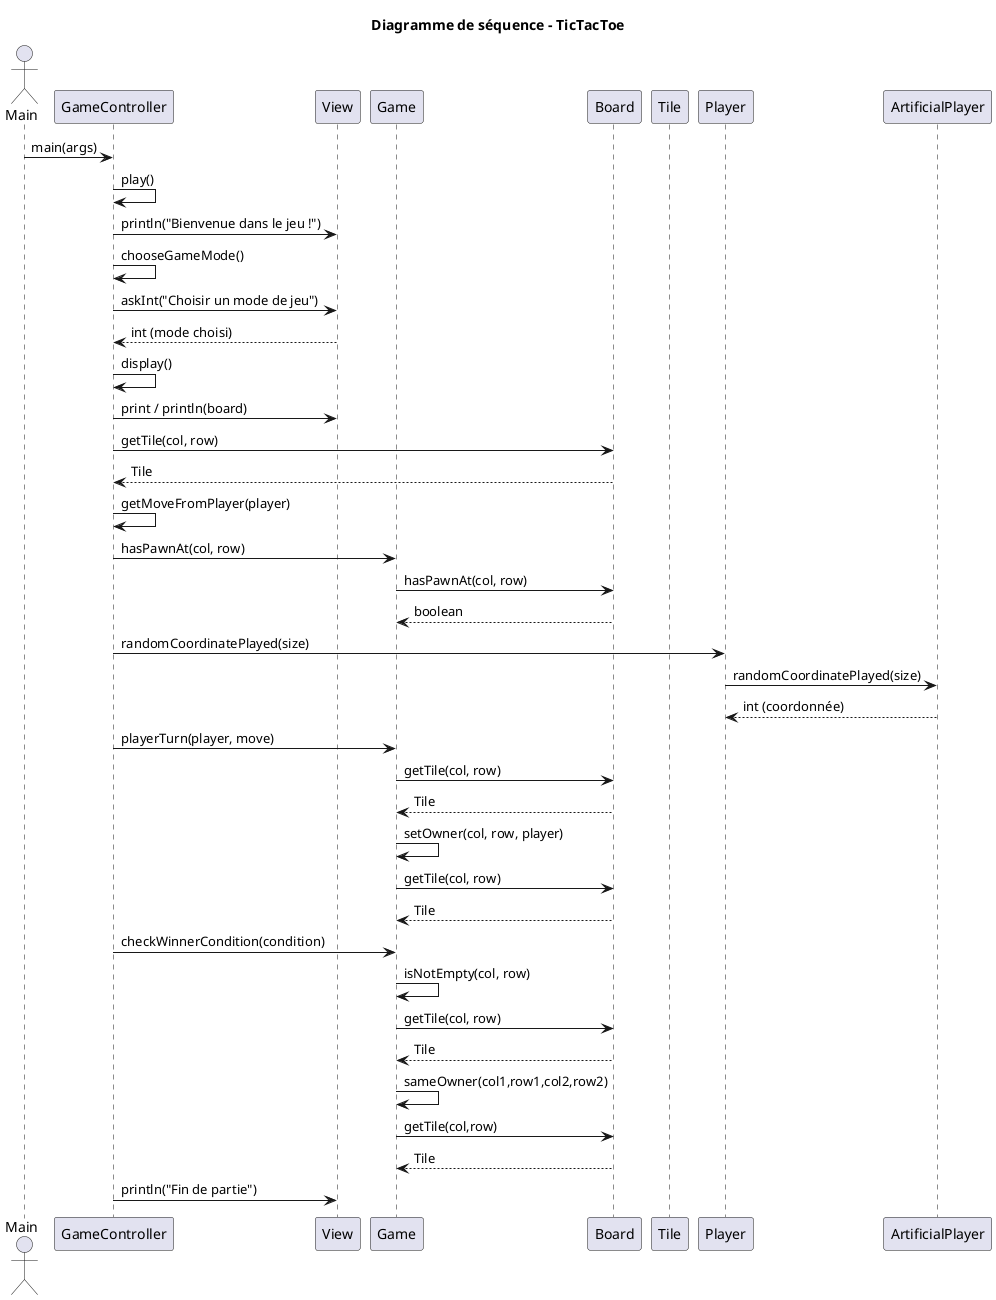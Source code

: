@startuml
title Diagramme de séquence - TicTacToe

actor Main
participant GameController
participant View
participant Game
participant Board
participant Tile
participant Player
participant ArtificialPlayer

Main -> GameController : main(args)
GameController -> GameController : play()
GameController -> View : println("Bienvenue dans le jeu !")

GameController -> GameController : chooseGameMode()
GameController -> View : askInt("Choisir un mode de jeu")
View --> GameController : int (mode choisi)

GameController -> GameController : display()
GameController -> View : print / println(board)
GameController -> Board : getTile(col, row)
Board --> GameController : Tile

GameController -> GameController : getMoveFromPlayer(player)
GameController -> Game : hasPawnAt(col, row)
Game -> Board : hasPawnAt(col, row)
Board --> Game : boolean

GameController -> Player : randomCoordinatePlayed(size)
Player -> ArtificialPlayer : randomCoordinatePlayed(size)
ArtificialPlayer --> Player : int (coordonnée)

GameController -> Game : playerTurn(player, move)
Game -> Board : getTile(col, row)
Board --> Game : Tile
Game -> Game : setOwner(col, row, player)
Game -> Board : getTile(col, row)
Board --> Game : Tile

GameController -> Game : checkWinnerCondition(condition)
Game -> Game : isNotEmpty(col, row)
Game -> Board : getTile(col, row)
Board --> Game : Tile
Game -> Game : sameOwner(col1,row1,col2,row2)
Game -> Board : getTile(col,row)
Board --> Game : Tile

GameController -> View : println("Fin de partie")
@enduml
